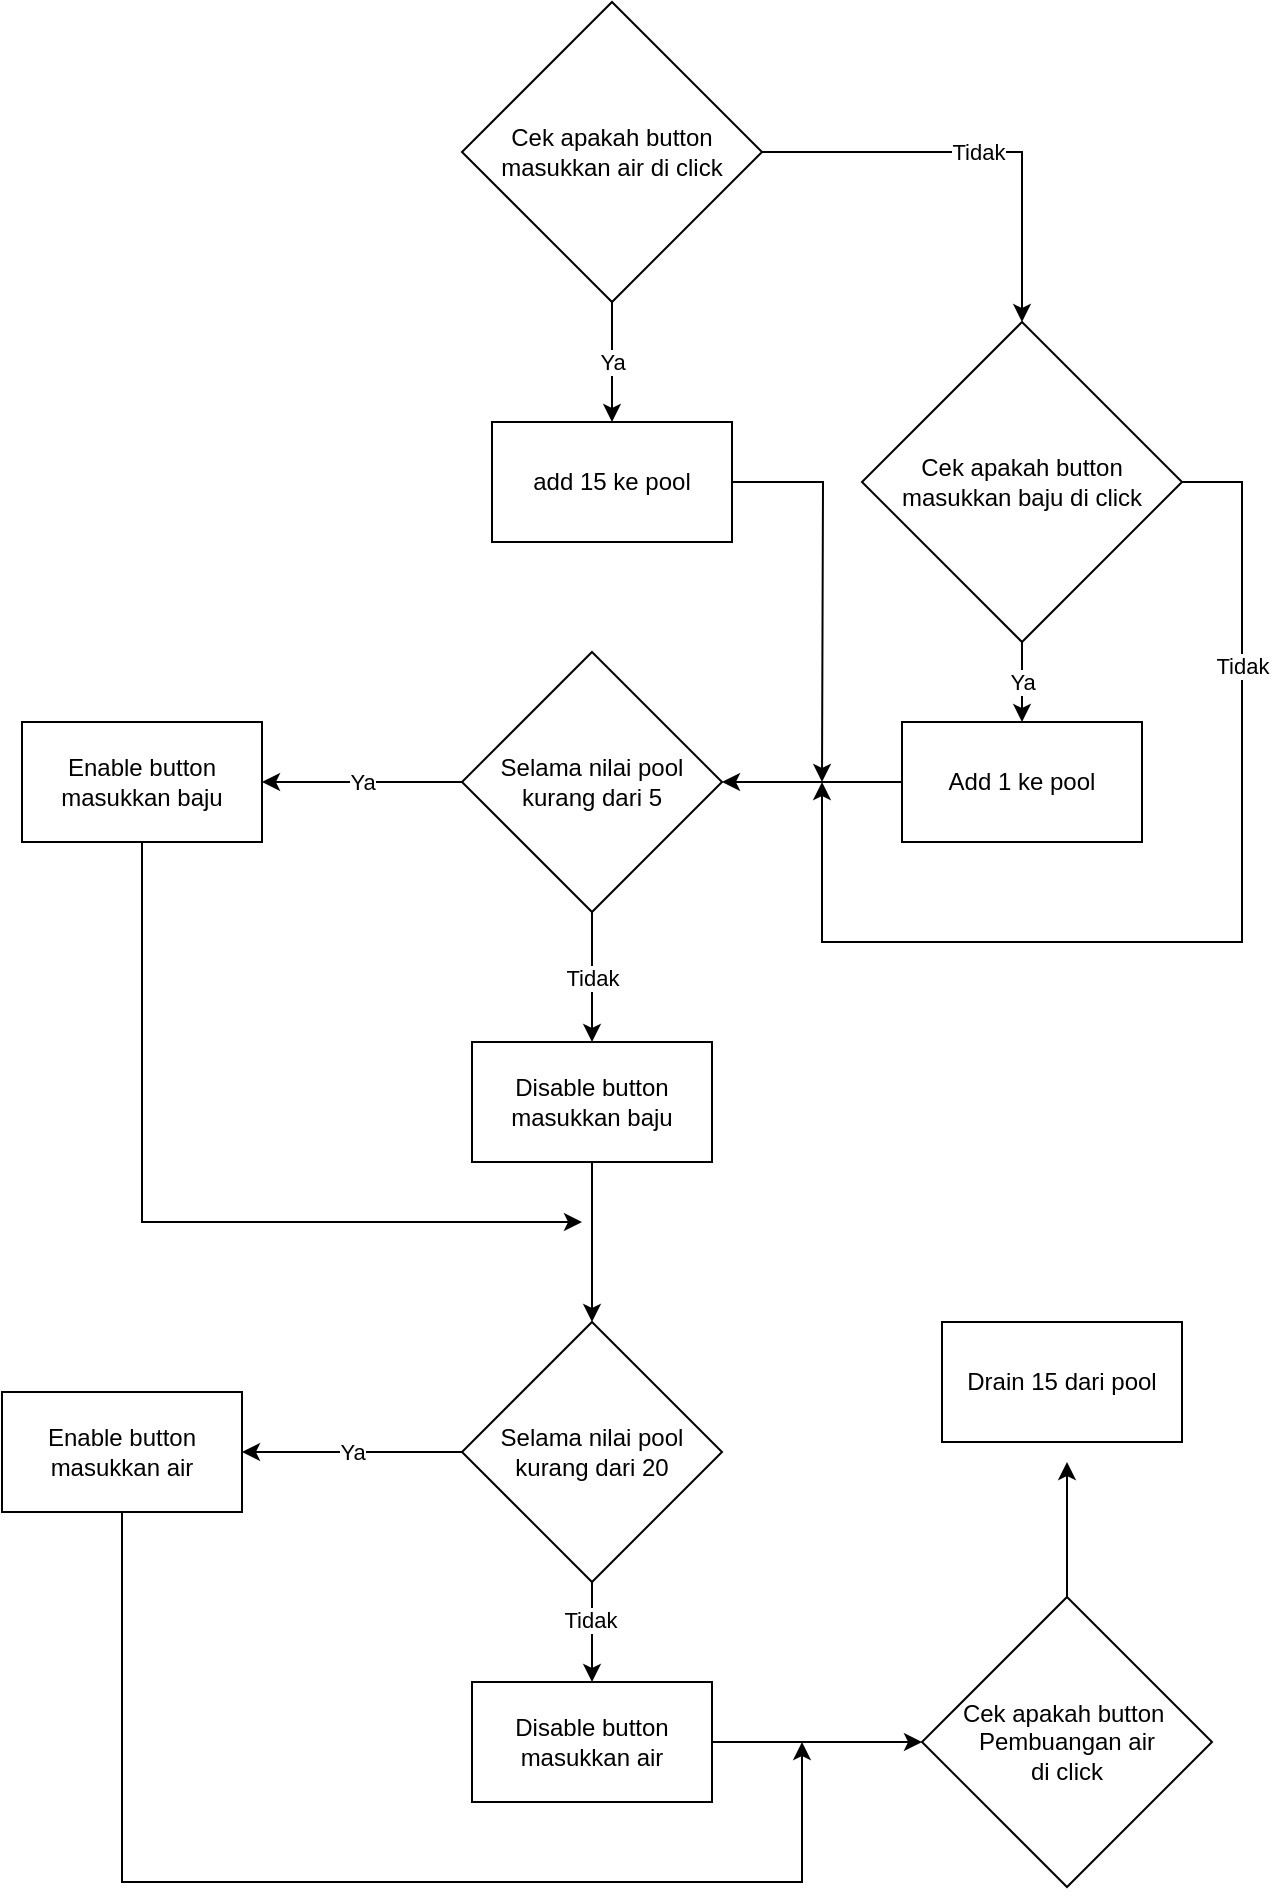 <mxfile version="17.4.0" type="github">
  <diagram id="iTst1WwoAqpEM0BVoYrt" name="Page-1">
    <mxGraphModel dx="948" dy="511" grid="1" gridSize="10" guides="1" tooltips="1" connect="1" arrows="1" fold="1" page="1" pageScale="1" pageWidth="850" pageHeight="1100" math="0" shadow="0">
      <root>
        <mxCell id="0" />
        <mxCell id="1" parent="0" />
        <mxCell id="CbeMvrMTRxl2meX-_Dco-2" value="Ya" style="edgeStyle=orthogonalEdgeStyle;rounded=0;orthogonalLoop=1;jettySize=auto;html=1;entryX=0.5;entryY=0;entryDx=0;entryDy=0;" edge="1" parent="1" source="CbeMvrMTRxl2meX-_Dco-1" target="CbeMvrMTRxl2meX-_Dco-3">
          <mxGeometry relative="1" as="geometry">
            <mxPoint x="325" y="300" as="targetPoint" />
          </mxGeometry>
        </mxCell>
        <mxCell id="CbeMvrMTRxl2meX-_Dco-29" value="Tidak" style="edgeStyle=orthogonalEdgeStyle;rounded=0;orthogonalLoop=1;jettySize=auto;html=1;entryX=0.5;entryY=0;entryDx=0;entryDy=0;" edge="1" parent="1" source="CbeMvrMTRxl2meX-_Dco-1" target="CbeMvrMTRxl2meX-_Dco-5">
          <mxGeometry relative="1" as="geometry" />
        </mxCell>
        <mxCell id="CbeMvrMTRxl2meX-_Dco-1" value="Cek apakah button&lt;br&gt;masukkan air di click" style="rhombus;whiteSpace=wrap;html=1;" vertex="1" parent="1">
          <mxGeometry x="250" y="90" width="150" height="150" as="geometry" />
        </mxCell>
        <mxCell id="CbeMvrMTRxl2meX-_Dco-7" style="edgeStyle=orthogonalEdgeStyle;rounded=0;orthogonalLoop=1;jettySize=auto;html=1;" edge="1" parent="1" source="CbeMvrMTRxl2meX-_Dco-3">
          <mxGeometry relative="1" as="geometry">
            <mxPoint x="430" y="480" as="targetPoint" />
          </mxGeometry>
        </mxCell>
        <mxCell id="CbeMvrMTRxl2meX-_Dco-3" value="add 15 ke pool" style="rounded=0;whiteSpace=wrap;html=1;" vertex="1" parent="1">
          <mxGeometry x="265" y="300" width="120" height="60" as="geometry" />
        </mxCell>
        <mxCell id="CbeMvrMTRxl2meX-_Dco-4" value="Ya" style="edgeStyle=orthogonalEdgeStyle;rounded=0;orthogonalLoop=1;jettySize=auto;html=1;entryX=0.5;entryY=0;entryDx=0;entryDy=0;exitX=0.5;exitY=1;exitDx=0;exitDy=0;" edge="1" parent="1" source="CbeMvrMTRxl2meX-_Dco-5" target="CbeMvrMTRxl2meX-_Dco-6">
          <mxGeometry relative="1" as="geometry">
            <mxPoint x="335" y="650" as="targetPoint" />
          </mxGeometry>
        </mxCell>
        <mxCell id="CbeMvrMTRxl2meX-_Dco-30" style="edgeStyle=orthogonalEdgeStyle;rounded=0;orthogonalLoop=1;jettySize=auto;html=1;" edge="1" parent="1" source="CbeMvrMTRxl2meX-_Dco-5">
          <mxGeometry relative="1" as="geometry">
            <mxPoint x="430" y="480" as="targetPoint" />
            <Array as="points">
              <mxPoint x="640" y="330" />
              <mxPoint x="640" y="560" />
              <mxPoint x="430" y="560" />
            </Array>
          </mxGeometry>
        </mxCell>
        <mxCell id="CbeMvrMTRxl2meX-_Dco-31" value="Tidak" style="edgeLabel;html=1;align=center;verticalAlign=middle;resizable=0;points=[];" vertex="1" connectable="0" parent="CbeMvrMTRxl2meX-_Dco-30">
          <mxGeometry x="-0.558" relative="1" as="geometry">
            <mxPoint as="offset" />
          </mxGeometry>
        </mxCell>
        <mxCell id="CbeMvrMTRxl2meX-_Dco-5" value="Cek apakah button&lt;br&gt;masukkan baju di click" style="rhombus;whiteSpace=wrap;html=1;" vertex="1" parent="1">
          <mxGeometry x="450" y="250" width="160" height="160" as="geometry" />
        </mxCell>
        <mxCell id="CbeMvrMTRxl2meX-_Dco-8" style="edgeStyle=orthogonalEdgeStyle;rounded=0;orthogonalLoop=1;jettySize=auto;html=1;entryX=1;entryY=0.5;entryDx=0;entryDy=0;" edge="1" parent="1" source="CbeMvrMTRxl2meX-_Dco-6" target="CbeMvrMTRxl2meX-_Dco-9">
          <mxGeometry relative="1" as="geometry">
            <mxPoint x="360" y="480" as="targetPoint" />
          </mxGeometry>
        </mxCell>
        <mxCell id="CbeMvrMTRxl2meX-_Dco-6" value="Add 1 ke pool" style="rounded=0;whiteSpace=wrap;html=1;" vertex="1" parent="1">
          <mxGeometry x="470" y="450" width="120" height="60" as="geometry" />
        </mxCell>
        <mxCell id="CbeMvrMTRxl2meX-_Dco-10" value="Ya" style="edgeStyle=orthogonalEdgeStyle;rounded=0;orthogonalLoop=1;jettySize=auto;html=1;entryX=1;entryY=0.5;entryDx=0;entryDy=0;" edge="1" parent="1" source="CbeMvrMTRxl2meX-_Dco-9" target="CbeMvrMTRxl2meX-_Dco-11">
          <mxGeometry relative="1" as="geometry">
            <mxPoint x="160" y="480" as="targetPoint" />
          </mxGeometry>
        </mxCell>
        <mxCell id="CbeMvrMTRxl2meX-_Dco-13" value="Tidak" style="edgeStyle=orthogonalEdgeStyle;rounded=0;orthogonalLoop=1;jettySize=auto;html=1;" edge="1" parent="1" source="CbeMvrMTRxl2meX-_Dco-9" target="CbeMvrMTRxl2meX-_Dco-12">
          <mxGeometry relative="1" as="geometry" />
        </mxCell>
        <mxCell id="CbeMvrMTRxl2meX-_Dco-9" value="Selama nilai pool kurang dari 5" style="rhombus;whiteSpace=wrap;html=1;" vertex="1" parent="1">
          <mxGeometry x="250" y="415" width="130" height="130" as="geometry" />
        </mxCell>
        <mxCell id="CbeMvrMTRxl2meX-_Dco-15" style="edgeStyle=orthogonalEdgeStyle;rounded=0;orthogonalLoop=1;jettySize=auto;html=1;" edge="1" parent="1" source="CbeMvrMTRxl2meX-_Dco-11">
          <mxGeometry relative="1" as="geometry">
            <mxPoint x="310" y="700" as="targetPoint" />
            <Array as="points">
              <mxPoint x="90" y="700" />
            </Array>
          </mxGeometry>
        </mxCell>
        <mxCell id="CbeMvrMTRxl2meX-_Dco-11" value="Enable button masukkan baju" style="rounded=0;whiteSpace=wrap;html=1;" vertex="1" parent="1">
          <mxGeometry x="30" y="450" width="120" height="60" as="geometry" />
        </mxCell>
        <mxCell id="CbeMvrMTRxl2meX-_Dco-14" style="edgeStyle=orthogonalEdgeStyle;rounded=0;orthogonalLoop=1;jettySize=auto;html=1;entryX=0.5;entryY=0;entryDx=0;entryDy=0;" edge="1" parent="1" source="CbeMvrMTRxl2meX-_Dco-12" target="CbeMvrMTRxl2meX-_Dco-17">
          <mxGeometry relative="1" as="geometry">
            <mxPoint x="315" y="760" as="targetPoint" />
          </mxGeometry>
        </mxCell>
        <mxCell id="CbeMvrMTRxl2meX-_Dco-12" value="Disable button masukkan baju" style="whiteSpace=wrap;html=1;" vertex="1" parent="1">
          <mxGeometry x="255" y="610" width="120" height="60" as="geometry" />
        </mxCell>
        <mxCell id="CbeMvrMTRxl2meX-_Dco-22" style="edgeStyle=orthogonalEdgeStyle;rounded=0;orthogonalLoop=1;jettySize=auto;html=1;entryX=0.5;entryY=0;entryDx=0;entryDy=0;" edge="1" parent="1" source="CbeMvrMTRxl2meX-_Dco-17" target="CbeMvrMTRxl2meX-_Dco-24">
          <mxGeometry relative="1" as="geometry">
            <mxPoint x="315" y="940" as="targetPoint" />
          </mxGeometry>
        </mxCell>
        <mxCell id="CbeMvrMTRxl2meX-_Dco-25" value="Tidak" style="edgeLabel;html=1;align=center;verticalAlign=middle;resizable=0;points=[];" vertex="1" connectable="0" parent="CbeMvrMTRxl2meX-_Dco-22">
          <mxGeometry x="-0.257" y="-1" relative="1" as="geometry">
            <mxPoint as="offset" />
          </mxGeometry>
        </mxCell>
        <mxCell id="CbeMvrMTRxl2meX-_Dco-17" value="Selama nilai pool kurang dari 20" style="rhombus;whiteSpace=wrap;html=1;" vertex="1" parent="1">
          <mxGeometry x="250" y="750" width="130" height="130" as="geometry" />
        </mxCell>
        <mxCell id="CbeMvrMTRxl2meX-_Dco-18" value="Ya" style="edgeStyle=orthogonalEdgeStyle;rounded=0;orthogonalLoop=1;jettySize=auto;html=1;entryX=1;entryY=0.5;entryDx=0;entryDy=0;exitX=0;exitY=0.5;exitDx=0;exitDy=0;" edge="1" parent="1" target="CbeMvrMTRxl2meX-_Dco-21" source="CbeMvrMTRxl2meX-_Dco-17">
          <mxGeometry relative="1" as="geometry">
            <mxPoint x="150" y="810" as="targetPoint" />
            <mxPoint x="250" y="805" as="sourcePoint" />
            <Array as="points">
              <mxPoint x="210" y="815" />
              <mxPoint x="210" y="815" />
            </Array>
          </mxGeometry>
        </mxCell>
        <mxCell id="CbeMvrMTRxl2meX-_Dco-20" style="edgeStyle=orthogonalEdgeStyle;rounded=0;orthogonalLoop=1;jettySize=auto;html=1;" edge="1" parent="1" source="CbeMvrMTRxl2meX-_Dco-21">
          <mxGeometry relative="1" as="geometry">
            <mxPoint x="420" y="960" as="targetPoint" />
            <Array as="points">
              <mxPoint x="80" y="1030" />
            </Array>
          </mxGeometry>
        </mxCell>
        <mxCell id="CbeMvrMTRxl2meX-_Dco-21" value="Enable button masukkan air" style="rounded=0;whiteSpace=wrap;html=1;" vertex="1" parent="1">
          <mxGeometry x="20" y="785" width="120" height="60" as="geometry" />
        </mxCell>
        <mxCell id="CbeMvrMTRxl2meX-_Dco-26" style="edgeStyle=orthogonalEdgeStyle;rounded=0;orthogonalLoop=1;jettySize=auto;html=1;entryX=0;entryY=0.5;entryDx=0;entryDy=0;" edge="1" parent="1" source="CbeMvrMTRxl2meX-_Dco-24" target="CbeMvrMTRxl2meX-_Dco-28">
          <mxGeometry relative="1" as="geometry">
            <mxPoint x="470" y="960" as="targetPoint" />
          </mxGeometry>
        </mxCell>
        <mxCell id="CbeMvrMTRxl2meX-_Dco-24" value="Disable button masukkan air" style="whiteSpace=wrap;html=1;" vertex="1" parent="1">
          <mxGeometry x="255" y="930" width="120" height="60" as="geometry" />
        </mxCell>
        <mxCell id="CbeMvrMTRxl2meX-_Dco-33" style="edgeStyle=orthogonalEdgeStyle;rounded=0;orthogonalLoop=1;jettySize=auto;html=1;" edge="1" parent="1" source="CbeMvrMTRxl2meX-_Dco-28">
          <mxGeometry relative="1" as="geometry">
            <mxPoint x="552.5" y="820" as="targetPoint" />
          </mxGeometry>
        </mxCell>
        <mxCell id="CbeMvrMTRxl2meX-_Dco-28" value="Cek apakah button&amp;nbsp;&lt;br&gt;Pembuangan air&lt;br&gt;di click" style="rhombus;whiteSpace=wrap;html=1;" vertex="1" parent="1">
          <mxGeometry x="480" y="887.5" width="145" height="145" as="geometry" />
        </mxCell>
        <mxCell id="CbeMvrMTRxl2meX-_Dco-34" value="Drain 15 dari pool" style="rounded=0;whiteSpace=wrap;html=1;" vertex="1" parent="1">
          <mxGeometry x="490" y="750" width="120" height="60" as="geometry" />
        </mxCell>
      </root>
    </mxGraphModel>
  </diagram>
</mxfile>
